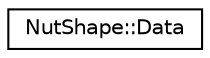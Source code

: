 digraph "Graphical Class Hierarchy"
{
  edge [fontname="Helvetica",fontsize="10",labelfontname="Helvetica",labelfontsize="10"];
  node [fontname="Helvetica",fontsize="10",shape=record];
  rankdir="LR";
  Node0 [label="NutShape::Data",height=0.2,width=0.4,color="black", fillcolor="white", style="filled",URL="$structNutShape_1_1Data.html"];
}
